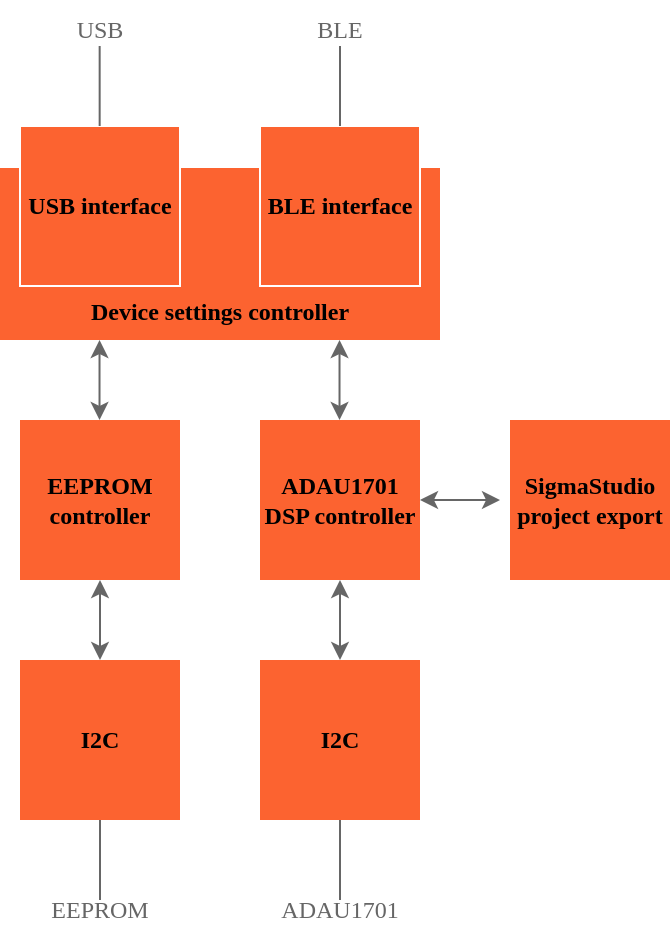 <mxfile>
    <diagram id="QK_L4t2Bo_GrBR_NQVSf" name="Page-1">
        <mxGraphModel dx="1109" dy="523" grid="0" gridSize="10" guides="1" tooltips="1" connect="1" arrows="1" fold="1" page="1" pageScale="1" pageWidth="850" pageHeight="1100" background="#ffffff" math="0" shadow="0">
            <root>
                <mxCell id="0"/>
                <mxCell id="1" parent="0"/>
                <mxCell id="2" value="&lt;font face=&quot;Tahoma&quot;&gt;&lt;b&gt;I2C&lt;/b&gt;&lt;/font&gt;" style="whiteSpace=wrap;html=1;aspect=fixed;fillColor=#FC6330;strokeColor=none;" parent="1" vertex="1">
                    <mxGeometry x="240" y="520" width="80" height="80" as="geometry"/>
                </mxCell>
                <mxCell id="4" value="&lt;font face=&quot;Tahoma&quot;&gt;&lt;b&gt;I2C&lt;/b&gt;&lt;/font&gt;" style="whiteSpace=wrap;html=1;aspect=fixed;fillColor=#FC6330;strokeColor=none;" parent="1" vertex="1">
                    <mxGeometry x="360" y="520" width="80" height="80" as="geometry"/>
                </mxCell>
                <mxCell id="6" style="edgeStyle=none;html=1;exitX=0.5;exitY=1;exitDx=0;exitDy=0;entryX=0.5;entryY=0;entryDx=0;entryDy=0;fontFamily=Tahoma;strokeColor=#666666;startArrow=classic;startFill=1;" parent="1" source="5" target="2" edge="1">
                    <mxGeometry relative="1" as="geometry"/>
                </mxCell>
                <mxCell id="5" value="&lt;font face=&quot;Tahoma&quot;&gt;&lt;b&gt;EEPROM&lt;br&gt;controller&lt;br&gt;&lt;/b&gt;&lt;/font&gt;" style="whiteSpace=wrap;html=1;aspect=fixed;fillColor=#FC6330;strokeColor=none;" parent="1" vertex="1">
                    <mxGeometry x="240" y="400" width="80" height="80" as="geometry"/>
                </mxCell>
                <mxCell id="7" style="edgeStyle=none;html=1;exitX=0.5;exitY=1;exitDx=0;exitDy=0;entryX=0.5;entryY=0;entryDx=0;entryDy=0;fontFamily=Tahoma;strokeColor=#666666;startArrow=classic;startFill=1;" parent="1" edge="1">
                    <mxGeometry relative="1" as="geometry">
                        <mxPoint x="400" y="520" as="targetPoint"/>
                        <mxPoint x="400" y="480" as="sourcePoint"/>
                    </mxGeometry>
                </mxCell>
                <mxCell id="9" value="&lt;b&gt;&lt;br&gt;&lt;br&gt;&lt;br&gt;&lt;br&gt;Device settings controller&lt;br&gt;&lt;/b&gt;" style="rounded=0;whiteSpace=wrap;html=1;fontFamily=Tahoma;fillColor=#FC6330;strokeColor=none;" parent="1" vertex="1">
                    <mxGeometry x="230" y="274" width="220" height="86" as="geometry"/>
                </mxCell>
                <mxCell id="10" value="&lt;font face=&quot;Tahoma&quot;&gt;&lt;b&gt;ADAU1701&lt;br&gt;DSP controller&lt;br&gt;&lt;/b&gt;&lt;/font&gt;" style="whiteSpace=wrap;html=1;aspect=fixed;fillColor=#FC6330;strokeColor=none;" parent="1" vertex="1">
                    <mxGeometry x="360" y="400" width="80" height="80" as="geometry"/>
                </mxCell>
                <mxCell id="12" style="edgeStyle=none;html=1;exitX=0.5;exitY=1;exitDx=0;exitDy=0;entryX=0.5;entryY=0;entryDx=0;entryDy=0;fontFamily=Tahoma;strokeColor=#666666;startArrow=classic;startFill=1;" parent="1" edge="1">
                    <mxGeometry relative="1" as="geometry">
                        <mxPoint x="279.76" y="360" as="sourcePoint"/>
                        <mxPoint x="279.76" y="400" as="targetPoint"/>
                    </mxGeometry>
                </mxCell>
                <mxCell id="13" value="&lt;font face=&quot;Tahoma&quot;&gt;&lt;b&gt;SigmaStudio&lt;br&gt;project export&lt;br&gt;&lt;/b&gt;&lt;/font&gt;" style="whiteSpace=wrap;html=1;aspect=fixed;fillColor=#FC6330;strokeColor=none;" parent="1" vertex="1">
                    <mxGeometry x="485" y="400" width="80" height="80" as="geometry"/>
                </mxCell>
                <mxCell id="14" style="edgeStyle=none;html=1;exitX=1;exitY=0.5;exitDx=0;exitDy=0;entryX=0;entryY=0.5;entryDx=0;entryDy=0;fontFamily=Tahoma;strokeColor=#666666;startArrow=classic;startFill=1;" parent="1" source="10" edge="1">
                    <mxGeometry relative="1" as="geometry">
                        <mxPoint x="480" y="440" as="targetPoint"/>
                        <mxPoint x="450" y="440" as="sourcePoint"/>
                    </mxGeometry>
                </mxCell>
                <mxCell id="15" style="edgeStyle=none;html=1;exitX=0.5;exitY=1;exitDx=0;exitDy=0;entryX=0.5;entryY=0;entryDx=0;entryDy=0;fontFamily=Tahoma;strokeColor=#666666;startArrow=classic;startFill=1;" parent="1" edge="1">
                    <mxGeometry relative="1" as="geometry">
                        <mxPoint x="399.76" y="360" as="sourcePoint"/>
                        <mxPoint x="399.76" y="400" as="targetPoint"/>
                    </mxGeometry>
                </mxCell>
                <mxCell id="16" value="&lt;font face=&quot;Tahoma&quot;&gt;&lt;b&gt;USB interface&lt;br&gt;&lt;/b&gt;&lt;/font&gt;" style="whiteSpace=wrap;html=1;aspect=fixed;fillColor=#FC6330;strokeColor=#FFFFFF;" parent="1" vertex="1">
                    <mxGeometry x="240" y="253" width="80" height="80" as="geometry"/>
                </mxCell>
                <mxCell id="17" value="&lt;font face=&quot;Tahoma&quot;&gt;&lt;b&gt;BLE interface&lt;br&gt;&lt;/b&gt;&lt;/font&gt;" style="whiteSpace=wrap;html=1;aspect=fixed;fillColor=#FC6330;strokeColor=#FFFFFF;" parent="1" vertex="1">
                    <mxGeometry x="360" y="253" width="80" height="80" as="geometry"/>
                </mxCell>
                <mxCell id="18" value="" style="endArrow=none;html=1;strokeColor=#666666;fontFamily=Tahoma;" parent="1" edge="1">
                    <mxGeometry width="50" height="50" relative="1" as="geometry">
                        <mxPoint x="280" y="640" as="sourcePoint"/>
                        <mxPoint x="280" y="600" as="targetPoint"/>
                    </mxGeometry>
                </mxCell>
                <mxCell id="19" value="&lt;font color=&quot;#666666&quot;&gt;EEPROM&lt;/font&gt;" style="text;html=1;strokeColor=none;fillColor=none;align=center;verticalAlign=middle;whiteSpace=wrap;rounded=0;fontFamily=Tahoma;" parent="1" vertex="1">
                    <mxGeometry x="250" y="630" width="60" height="30" as="geometry"/>
                </mxCell>
                <mxCell id="20" value="" style="endArrow=none;html=1;strokeColor=#666666;fontFamily=Tahoma;" parent="1" edge="1">
                    <mxGeometry width="50" height="50" relative="1" as="geometry">
                        <mxPoint x="400" y="640" as="sourcePoint"/>
                        <mxPoint x="400" y="600" as="targetPoint"/>
                    </mxGeometry>
                </mxCell>
                <mxCell id="21" value="&lt;font color=&quot;#666666&quot;&gt;ADAU1701&lt;/font&gt;" style="text;html=1;strokeColor=none;fillColor=none;align=center;verticalAlign=middle;whiteSpace=wrap;rounded=0;fontFamily=Tahoma;" parent="1" vertex="1">
                    <mxGeometry x="370" y="630" width="60" height="30" as="geometry"/>
                </mxCell>
                <mxCell id="22" value="" style="endArrow=none;html=1;strokeColor=#666666;fontFamily=Tahoma;" parent="1" edge="1">
                    <mxGeometry width="50" height="50" relative="1" as="geometry">
                        <mxPoint x="279.83" y="253" as="sourcePoint"/>
                        <mxPoint x="279.83" y="213" as="targetPoint"/>
                    </mxGeometry>
                </mxCell>
                <mxCell id="23" value="" style="endArrow=none;html=1;strokeColor=#666666;fontFamily=Tahoma;" parent="1" edge="1">
                    <mxGeometry width="50" height="50" relative="1" as="geometry">
                        <mxPoint x="400" y="253" as="sourcePoint"/>
                        <mxPoint x="400" y="213" as="targetPoint"/>
                    </mxGeometry>
                </mxCell>
                <mxCell id="25" value="&lt;font color=&quot;#666666&quot;&gt;USB&lt;/font&gt;" style="text;html=1;strokeColor=none;fillColor=none;align=center;verticalAlign=middle;whiteSpace=wrap;rounded=0;fontFamily=Tahoma;" parent="1" vertex="1">
                    <mxGeometry x="250" y="190" width="60" height="30" as="geometry"/>
                </mxCell>
                <mxCell id="26" value="&lt;font color=&quot;#666666&quot;&gt;BLE&lt;/font&gt;" style="text;html=1;strokeColor=none;fillColor=none;align=center;verticalAlign=middle;whiteSpace=wrap;rounded=0;fontFamily=Tahoma;" parent="1" vertex="1">
                    <mxGeometry x="370" y="190" width="60" height="30" as="geometry"/>
                </mxCell>
            </root>
        </mxGraphModel>
    </diagram>
</mxfile>